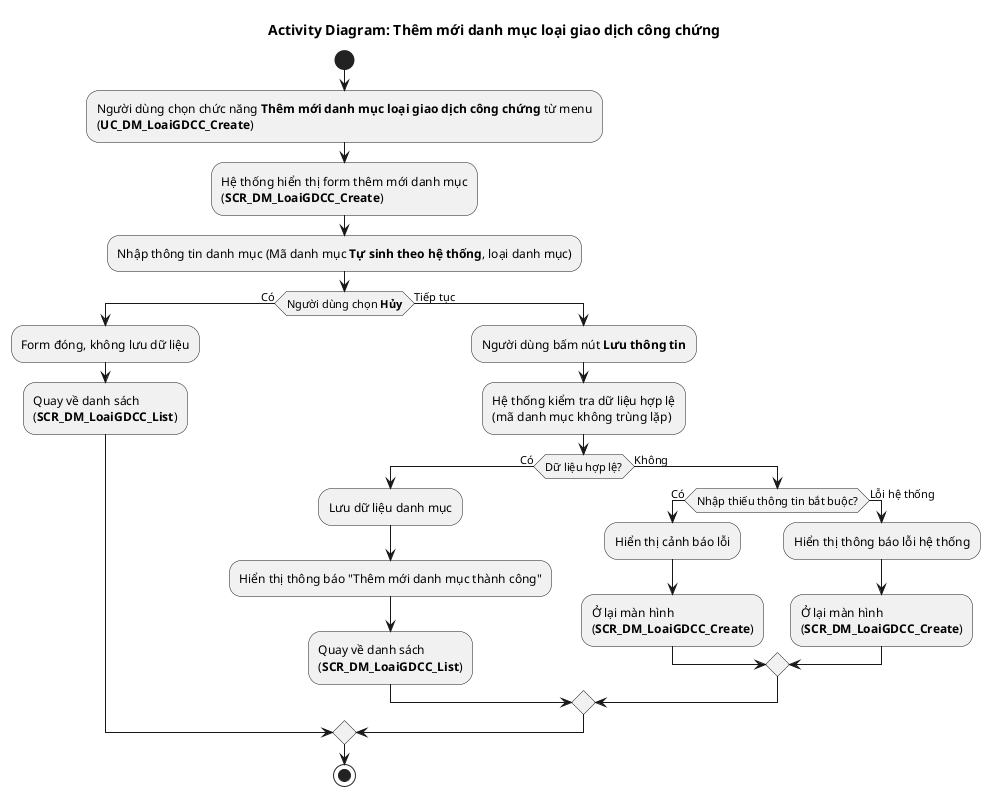 @startuml AD_DM_LoaiGDCC_Create
!pragma layout smetana
title Activity Diagram: Thêm mới danh mục loại giao dịch công chứng
start
:Người dùng chọn chức năng **Thêm mới danh mục loại giao dịch công chứng** từ menu\n(**UC_DM_LoaiGDCC_Create**);
:Hệ thống hiển thị form thêm mới danh mục\n(**SCR_DM_LoaiGDCC_Create**);
:Nhập thông tin danh mục (Mã danh mục **Tự sinh theo hệ thống**, loại danh mục);

if (Người dùng chọn **Hủy**) then (Có)
  :Form đóng, không lưu dữ liệu;
  :Quay về danh sách\n(**SCR_DM_LoaiGDCC_List**);
else (Tiếp tục)
  :Người dùng bấm nút **Lưu thông tin**;
  :Hệ thống kiểm tra dữ liệu hợp lệ\n(mã danh mục không trùng lặp);
  if (Dữ liệu hợp lệ?) then (Có)
    :Lưu dữ liệu danh mục;
    :Hiển thị thông báo "Thêm mới danh mục thành công";
    :Quay về danh sách\n(**SCR_DM_LoaiGDCC_List**);
  else (Không)
    if (Nhập thiếu thông tin bắt buộc?) then (Có)
      :Hiển thị cảnh báo lỗi;
      :Ở lại màn hình\n(**SCR_DM_LoaiGDCC_Create**);
    else (Lỗi hệ thống)
      :Hiển thị thông báo lỗi hệ thống;
      :Ở lại màn hình\n(**SCR_DM_LoaiGDCC_Create**);
    endif
  endif
endif
stop
@enduml
